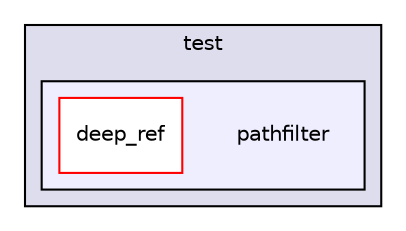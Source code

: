digraph "gulp-src/node_modules/gulp/node_modules/liftoff/node_modules/resolve/test/pathfilter" {
  compound=true
  node [ fontsize="10", fontname="Helvetica"];
  edge [ labelfontsize="10", labelfontname="Helvetica"];
  subgraph clusterdir_77096bf77faba9469f7d9e020d1ad487 {
    graph [ bgcolor="#ddddee", pencolor="black", label="test" fontname="Helvetica", fontsize="10", URL="dir_77096bf77faba9469f7d9e020d1ad487.html"]
  subgraph clusterdir_413f8da2afe7e5068c020d181a76832b {
    graph [ bgcolor="#eeeeff", pencolor="black", label="" URL="dir_413f8da2afe7e5068c020d181a76832b.html"];
    dir_413f8da2afe7e5068c020d181a76832b [shape=plaintext label="pathfilter"];
    dir_dc532d5cb9362bdc46ad41e1c6112242 [shape=box label="deep_ref" color="red" fillcolor="white" style="filled" URL="dir_dc532d5cb9362bdc46ad41e1c6112242.html"];
  }
  }
}
